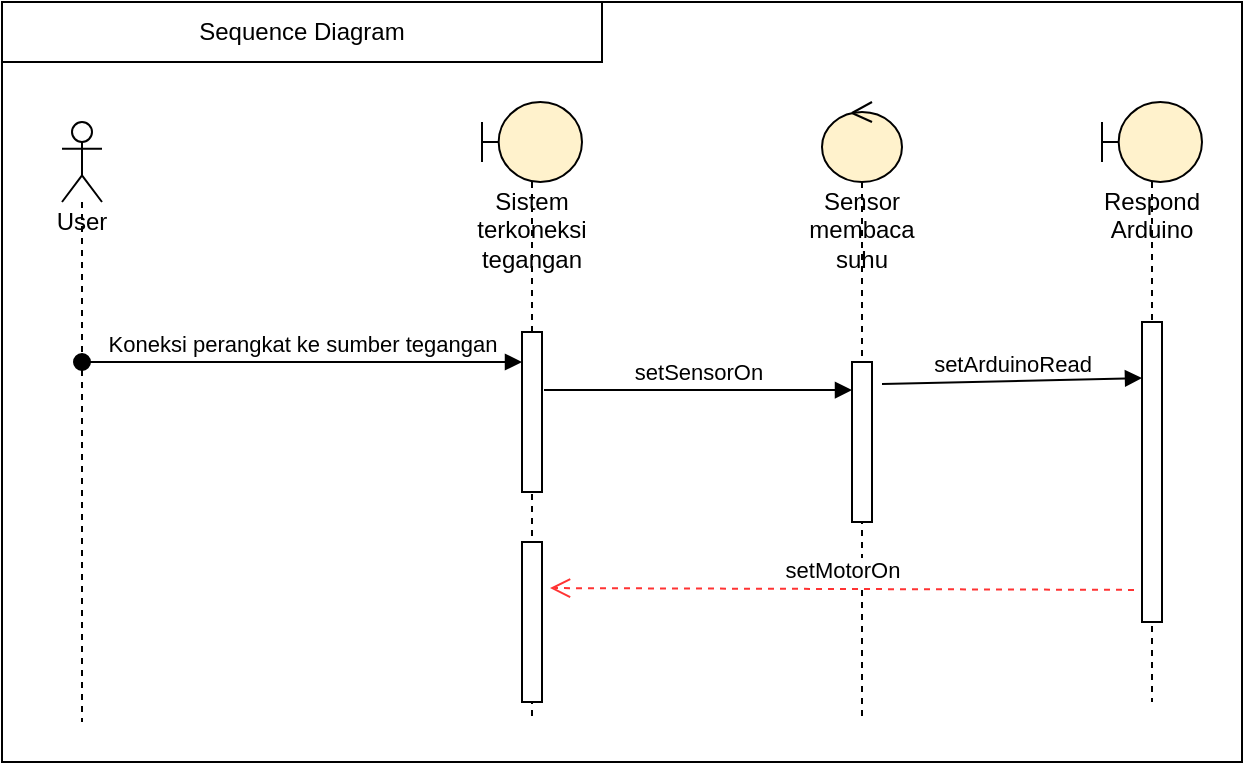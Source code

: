 <mxfile version="14.6.13" type="github">
  <diagram id="ABAjfgM-PkcEst5m_lNS" name="Page-1">
    <mxGraphModel dx="868" dy="492" grid="1" gridSize="10" guides="1" tooltips="1" connect="1" arrows="1" fold="1" page="1" pageScale="1" pageWidth="827" pageHeight="1169" math="0" shadow="0">
      <root>
        <mxCell id="0" />
        <mxCell id="1" parent="0" />
        <mxCell id="TYUY7jg5Jtpk5KwOoAZZ-19" value="" style="rounded=0;whiteSpace=wrap;html=1;" vertex="1" parent="1">
          <mxGeometry x="80" y="50" width="620" height="380" as="geometry" />
        </mxCell>
        <mxCell id="TYUY7jg5Jtpk5KwOoAZZ-2" value="Respond Arduino" style="shape=umlLifeline;participant=umlBoundary;perimeter=lifelinePerimeter;whiteSpace=wrap;html=1;container=1;collapsible=0;recursiveResize=0;verticalAlign=top;spacingTop=36;outlineConnect=0;fillColor=#fff2cc;" vertex="1" parent="1">
          <mxGeometry x="630" y="100" width="50" height="300" as="geometry" />
        </mxCell>
        <mxCell id="TYUY7jg5Jtpk5KwOoAZZ-3" value="Sistem terkoneksi tegangan" style="shape=umlLifeline;participant=umlBoundary;perimeter=lifelinePerimeter;whiteSpace=wrap;html=1;container=1;collapsible=0;recursiveResize=0;verticalAlign=top;spacingTop=36;outlineConnect=0;fillColor=#fff2cc;" vertex="1" parent="1">
          <mxGeometry x="320" y="100" width="50" height="310" as="geometry" />
        </mxCell>
        <mxCell id="TYUY7jg5Jtpk5KwOoAZZ-5" value="Sensor membaca suhu" style="shape=umlLifeline;participant=umlControl;perimeter=lifelinePerimeter;whiteSpace=wrap;html=1;container=1;collapsible=0;recursiveResize=0;verticalAlign=top;spacingTop=36;outlineConnect=0;fillColor=#fff2cc;" vertex="1" parent="1">
          <mxGeometry x="490" y="100" width="40" height="310" as="geometry" />
        </mxCell>
        <mxCell id="TYUY7jg5Jtpk5KwOoAZZ-7" value="User" style="shape=umlLifeline;participant=umlActor;perimeter=lifelinePerimeter;whiteSpace=wrap;html=1;container=1;collapsible=0;recursiveResize=0;verticalAlign=top;spacingTop=36;outlineConnect=0;" vertex="1" parent="1">
          <mxGeometry x="110" y="110" width="20" height="300" as="geometry" />
        </mxCell>
        <mxCell id="TYUY7jg5Jtpk5KwOoAZZ-8" value="" style="html=1;points=[];perimeter=orthogonalPerimeter;" vertex="1" parent="1">
          <mxGeometry x="340" y="215" width="10" height="80" as="geometry" />
        </mxCell>
        <mxCell id="TYUY7jg5Jtpk5KwOoAZZ-9" value="Koneksi perangkat ke sumber tegangan" style="html=1;verticalAlign=bottom;startArrow=oval;endArrow=block;startSize=8;" edge="1" target="TYUY7jg5Jtpk5KwOoAZZ-8" parent="1" source="TYUY7jg5Jtpk5KwOoAZZ-7">
          <mxGeometry relative="1" as="geometry">
            <mxPoint x="280" y="215" as="sourcePoint" />
            <Array as="points">
              <mxPoint x="310" y="230" />
            </Array>
          </mxGeometry>
        </mxCell>
        <mxCell id="TYUY7jg5Jtpk5KwOoAZZ-10" value="" style="html=1;points=[];perimeter=orthogonalPerimeter;" vertex="1" parent="1">
          <mxGeometry x="505" y="230" width="10" height="80" as="geometry" />
        </mxCell>
        <mxCell id="TYUY7jg5Jtpk5KwOoAZZ-11" value="setSensorOn" style="html=1;verticalAlign=bottom;endArrow=block;exitX=1.1;exitY=0.363;exitDx=0;exitDy=0;exitPerimeter=0;" edge="1" parent="1" source="TYUY7jg5Jtpk5KwOoAZZ-8" target="TYUY7jg5Jtpk5KwOoAZZ-10">
          <mxGeometry width="80" relative="1" as="geometry">
            <mxPoint x="370" y="240" as="sourcePoint" />
            <mxPoint x="450" y="240" as="targetPoint" />
          </mxGeometry>
        </mxCell>
        <mxCell id="TYUY7jg5Jtpk5KwOoAZZ-12" value="" style="html=1;points=[];perimeter=orthogonalPerimeter;" vertex="1" parent="1">
          <mxGeometry x="650" y="210" width="10" height="150" as="geometry" />
        </mxCell>
        <mxCell id="TYUY7jg5Jtpk5KwOoAZZ-14" value="setArduinoRead" style="html=1;verticalAlign=bottom;endArrow=block;entryX=0;entryY=0.187;entryDx=0;entryDy=0;entryPerimeter=0;" edge="1" parent="1" target="TYUY7jg5Jtpk5KwOoAZZ-12">
          <mxGeometry width="80" relative="1" as="geometry">
            <mxPoint x="520" y="241" as="sourcePoint" />
            <mxPoint x="450" y="240" as="targetPoint" />
          </mxGeometry>
        </mxCell>
        <mxCell id="TYUY7jg5Jtpk5KwOoAZZ-16" value="" style="html=1;points=[];perimeter=orthogonalPerimeter;" vertex="1" parent="1">
          <mxGeometry x="340" y="320" width="10" height="80" as="geometry" />
        </mxCell>
        <mxCell id="TYUY7jg5Jtpk5KwOoAZZ-18" value="setMotorOn" style="html=1;verticalAlign=bottom;endArrow=open;dashed=1;endSize=8;strokeColor=#FF3333;exitX=-0.4;exitY=0.893;exitDx=0;exitDy=0;exitPerimeter=0;entryX=1.4;entryY=0.288;entryDx=0;entryDy=0;entryPerimeter=0;" edge="1" parent="1" source="TYUY7jg5Jtpk5KwOoAZZ-12" target="TYUY7jg5Jtpk5KwOoAZZ-16">
          <mxGeometry relative="1" as="geometry">
            <mxPoint x="450" y="240" as="sourcePoint" />
            <mxPoint x="370" y="240" as="targetPoint" />
          </mxGeometry>
        </mxCell>
        <mxCell id="TYUY7jg5Jtpk5KwOoAZZ-20" value="Sequence Diagram" style="rounded=0;whiteSpace=wrap;html=1;" vertex="1" parent="1">
          <mxGeometry x="80" y="50" width="300" height="30" as="geometry" />
        </mxCell>
      </root>
    </mxGraphModel>
  </diagram>
</mxfile>
